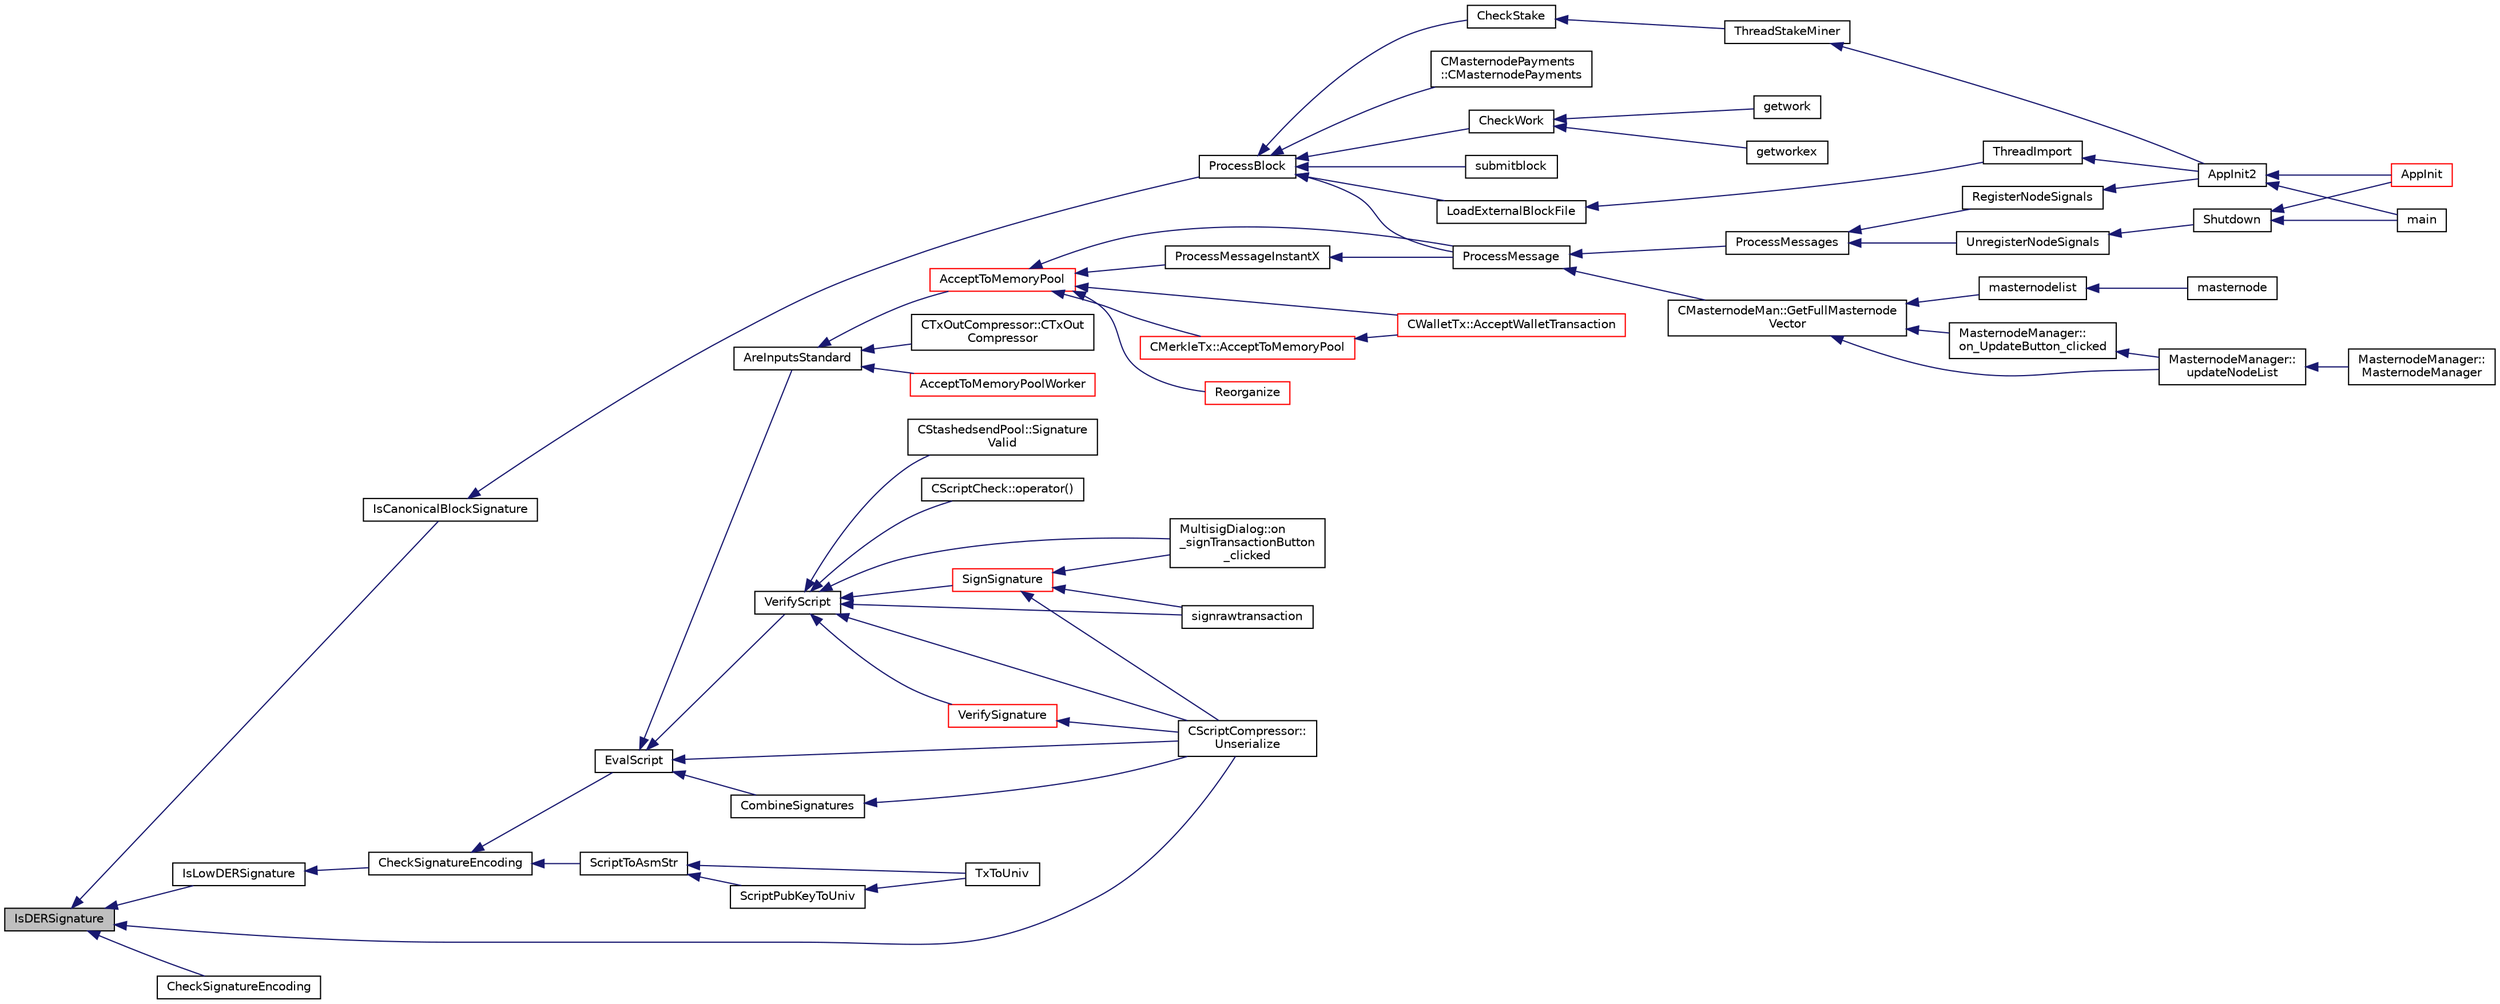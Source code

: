 digraph "IsDERSignature"
{
  edge [fontname="Helvetica",fontsize="10",labelfontname="Helvetica",labelfontsize="10"];
  node [fontname="Helvetica",fontsize="10",shape=record];
  rankdir="LR";
  Node676 [label="IsDERSignature",height=0.2,width=0.4,color="black", fillcolor="grey75", style="filled", fontcolor="black"];
  Node676 -> Node677 [dir="back",color="midnightblue",fontsize="10",style="solid",fontname="Helvetica"];
  Node677 [label="IsCanonicalBlockSignature",height=0.2,width=0.4,color="black", fillcolor="white", style="filled",URL="$df/d0a/main_8cpp.html#aec566a813e042b1991c208989c7f846d"];
  Node677 -> Node678 [dir="back",color="midnightblue",fontsize="10",style="solid",fontname="Helvetica"];
  Node678 [label="ProcessBlock",height=0.2,width=0.4,color="black", fillcolor="white", style="filled",URL="$d4/dbf/main_8h.html#a7c8a7be3439bb5e1e40548a332a3cf29"];
  Node678 -> Node679 [dir="back",color="midnightblue",fontsize="10",style="solid",fontname="Helvetica"];
  Node679 [label="LoadExternalBlockFile",height=0.2,width=0.4,color="black", fillcolor="white", style="filled",URL="$df/d0a/main_8cpp.html#afbdbbb5a1b376748e5460cbcf644a9af"];
  Node679 -> Node680 [dir="back",color="midnightblue",fontsize="10",style="solid",fontname="Helvetica"];
  Node680 [label="ThreadImport",height=0.2,width=0.4,color="black", fillcolor="white", style="filled",URL="$d4/dbf/main_8h.html#a0189c34248cd89bbbe20d4d6045bd7c9"];
  Node680 -> Node681 [dir="back",color="midnightblue",fontsize="10",style="solid",fontname="Helvetica"];
  Node681 [label="AppInit2",height=0.2,width=0.4,color="black", fillcolor="white", style="filled",URL="$d8/dc0/init_8h.html#a1a4c1bfbf6ba1db77e988b89b9cadfd3",tooltip="Initialize ion. "];
  Node681 -> Node682 [dir="back",color="midnightblue",fontsize="10",style="solid",fontname="Helvetica"];
  Node682 [label="AppInit",height=0.2,width=0.4,color="red", fillcolor="white", style="filled",URL="$d4/d35/iond_8cpp.html#ac59316b767e6984e1285f0531275286b"];
  Node681 -> Node684 [dir="back",color="midnightblue",fontsize="10",style="solid",fontname="Helvetica"];
  Node684 [label="main",height=0.2,width=0.4,color="black", fillcolor="white", style="filled",URL="$d5/d2d/ion_8cpp.html#a0ddf1224851353fc92bfbff6f499fa97"];
  Node678 -> Node685 [dir="back",color="midnightblue",fontsize="10",style="solid",fontname="Helvetica"];
  Node685 [label="ProcessMessage",height=0.2,width=0.4,color="black", fillcolor="white", style="filled",URL="$df/d0a/main_8cpp.html#a8ba92b1a4bce3c835e887a9073d17d8e"];
  Node685 -> Node686 [dir="back",color="midnightblue",fontsize="10",style="solid",fontname="Helvetica"];
  Node686 [label="ProcessMessages",height=0.2,width=0.4,color="black", fillcolor="white", style="filled",URL="$d4/dbf/main_8h.html#a196f9318f02448b85b28d612698934fd"];
  Node686 -> Node687 [dir="back",color="midnightblue",fontsize="10",style="solid",fontname="Helvetica"];
  Node687 [label="RegisterNodeSignals",height=0.2,width=0.4,color="black", fillcolor="white", style="filled",URL="$d4/dbf/main_8h.html#ab02615ff65f91d69f8d786ec900baa8a",tooltip="Register with a network node to receive its signals. "];
  Node687 -> Node681 [dir="back",color="midnightblue",fontsize="10",style="solid",fontname="Helvetica"];
  Node686 -> Node688 [dir="back",color="midnightblue",fontsize="10",style="solid",fontname="Helvetica"];
  Node688 [label="UnregisterNodeSignals",height=0.2,width=0.4,color="black", fillcolor="white", style="filled",URL="$d4/dbf/main_8h.html#a3ef0cc6e9d9d6435ee2a5569244d6ebd",tooltip="Unregister a network node. "];
  Node688 -> Node689 [dir="back",color="midnightblue",fontsize="10",style="solid",fontname="Helvetica"];
  Node689 [label="Shutdown",height=0.2,width=0.4,color="black", fillcolor="white", style="filled",URL="$d8/dc0/init_8h.html#ac5f038c2b480cf9ef5e19e3eba8dbaf9"];
  Node689 -> Node682 [dir="back",color="midnightblue",fontsize="10",style="solid",fontname="Helvetica"];
  Node689 -> Node684 [dir="back",color="midnightblue",fontsize="10",style="solid",fontname="Helvetica"];
  Node685 -> Node690 [dir="back",color="midnightblue",fontsize="10",style="solid",fontname="Helvetica"];
  Node690 [label="CMasternodeMan::GetFullMasternode\lVector",height=0.2,width=0.4,color="black", fillcolor="white", style="filled",URL="$dc/d6b/class_c_masternode_man.html#ab39e213a7601e1bef2eba1d5d63206f5"];
  Node690 -> Node691 [dir="back",color="midnightblue",fontsize="10",style="solid",fontname="Helvetica"];
  Node691 [label="MasternodeManager::\lupdateNodeList",height=0.2,width=0.4,color="black", fillcolor="white", style="filled",URL="$d9/d70/class_masternode_manager.html#a5485a8bd6ccf673027165cc1207dfae9"];
  Node691 -> Node692 [dir="back",color="midnightblue",fontsize="10",style="solid",fontname="Helvetica"];
  Node692 [label="MasternodeManager::\lMasternodeManager",height=0.2,width=0.4,color="black", fillcolor="white", style="filled",URL="$d9/d70/class_masternode_manager.html#ad18cb99065e056e6b791e2356de826bf"];
  Node690 -> Node693 [dir="back",color="midnightblue",fontsize="10",style="solid",fontname="Helvetica"];
  Node693 [label="MasternodeManager::\lon_UpdateButton_clicked",height=0.2,width=0.4,color="black", fillcolor="white", style="filled",URL="$d9/d70/class_masternode_manager.html#ae8d07b4d869e3eb09fe1be445eff0430"];
  Node693 -> Node691 [dir="back",color="midnightblue",fontsize="10",style="solid",fontname="Helvetica"];
  Node690 -> Node694 [dir="back",color="midnightblue",fontsize="10",style="solid",fontname="Helvetica"];
  Node694 [label="masternodelist",height=0.2,width=0.4,color="black", fillcolor="white", style="filled",URL="$d5/d6b/rpcstashedsend_8cpp.html#a3a7ed7e37f21eb2912afc6e776f7236c"];
  Node694 -> Node695 [dir="back",color="midnightblue",fontsize="10",style="solid",fontname="Helvetica"];
  Node695 [label="masternode",height=0.2,width=0.4,color="black", fillcolor="white", style="filled",URL="$d5/d6b/rpcstashedsend_8cpp.html#a30609e443aeb47c29ed0878d16b1b5e1"];
  Node678 -> Node696 [dir="back",color="midnightblue",fontsize="10",style="solid",fontname="Helvetica"];
  Node696 [label="CMasternodePayments\l::CMasternodePayments",height=0.2,width=0.4,color="black", fillcolor="white", style="filled",URL="$dc/d9a/class_c_masternode_payments.html#a4b9454f265a927528c881716e7649973"];
  Node678 -> Node697 [dir="back",color="midnightblue",fontsize="10",style="solid",fontname="Helvetica"];
  Node697 [label="CheckWork",height=0.2,width=0.4,color="black", fillcolor="white", style="filled",URL="$de/d13/miner_8h.html#aadd8a05aa6d8fae1c0f4daa5e971a12a",tooltip="Check mined proof-of-work block. "];
  Node697 -> Node698 [dir="back",color="midnightblue",fontsize="10",style="solid",fontname="Helvetica"];
  Node698 [label="getworkex",height=0.2,width=0.4,color="black", fillcolor="white", style="filled",URL="$d4/ddd/rpcmining_8cpp.html#aa40f86dc468a3f2ef4a3bba99e20a069"];
  Node697 -> Node699 [dir="back",color="midnightblue",fontsize="10",style="solid",fontname="Helvetica"];
  Node699 [label="getwork",height=0.2,width=0.4,color="black", fillcolor="white", style="filled",URL="$d4/ddd/rpcmining_8cpp.html#a356be62c93d38267a7da9e1cb644d547"];
  Node678 -> Node700 [dir="back",color="midnightblue",fontsize="10",style="solid",fontname="Helvetica"];
  Node700 [label="CheckStake",height=0.2,width=0.4,color="black", fillcolor="white", style="filled",URL="$de/d13/miner_8h.html#a68be4bcfa03b86095641eac5ca996fed",tooltip="Check mined proof-of-stake block. "];
  Node700 -> Node701 [dir="back",color="midnightblue",fontsize="10",style="solid",fontname="Helvetica"];
  Node701 [label="ThreadStakeMiner",height=0.2,width=0.4,color="black", fillcolor="white", style="filled",URL="$d6/de3/miner_8cpp.html#a31faece5ef0e403969b3d3debd79b352"];
  Node701 -> Node681 [dir="back",color="midnightblue",fontsize="10",style="solid",fontname="Helvetica"];
  Node678 -> Node702 [dir="back",color="midnightblue",fontsize="10",style="solid",fontname="Helvetica"];
  Node702 [label="submitblock",height=0.2,width=0.4,color="black", fillcolor="white", style="filled",URL="$d4/ddd/rpcmining_8cpp.html#a6fc1aa077add8cb1c74207056616134d"];
  Node676 -> Node703 [dir="back",color="midnightblue",fontsize="10",style="solid",fontname="Helvetica"];
  Node703 [label="IsLowDERSignature",height=0.2,width=0.4,color="black", fillcolor="white", style="filled",URL="$dd/d0f/script_8cpp.html#a0fd00c3aff80aafc124933b1c789c660"];
  Node703 -> Node704 [dir="back",color="midnightblue",fontsize="10",style="solid",fontname="Helvetica"];
  Node704 [label="CheckSignatureEncoding",height=0.2,width=0.4,color="black", fillcolor="white", style="filled",URL="$dd/d0f/script_8cpp.html#a12d14b6b219e70fe8e9a34cf6ea29c7c"];
  Node704 -> Node705 [dir="back",color="midnightblue",fontsize="10",style="solid",fontname="Helvetica"];
  Node705 [label="ScriptToAsmStr",height=0.2,width=0.4,color="black", fillcolor="white", style="filled",URL="$d5/d2e/core__write_8cpp.html#a97f55ea967c54b81091af210145b128b",tooltip="Create the assembly string representation of a CScript object. "];
  Node705 -> Node706 [dir="back",color="midnightblue",fontsize="10",style="solid",fontname="Helvetica"];
  Node706 [label="ScriptPubKeyToUniv",height=0.2,width=0.4,color="black", fillcolor="white", style="filled",URL="$d5/d2e/core__write_8cpp.html#a4a51bf7268adbdcd58e7af445ea4db61"];
  Node706 -> Node707 [dir="back",color="midnightblue",fontsize="10",style="solid",fontname="Helvetica"];
  Node707 [label="TxToUniv",height=0.2,width=0.4,color="black", fillcolor="white", style="filled",URL="$d5/d2e/core__write_8cpp.html#aeb901ca565e3df0e3bc0c9863ad8f53a"];
  Node705 -> Node707 [dir="back",color="midnightblue",fontsize="10",style="solid",fontname="Helvetica"];
  Node704 -> Node708 [dir="back",color="midnightblue",fontsize="10",style="solid",fontname="Helvetica"];
  Node708 [label="EvalScript",height=0.2,width=0.4,color="black", fillcolor="white", style="filled",URL="$de/d7f/script_8h.html#a7f55c113b0164f50f214d94996b6b02a"];
  Node708 -> Node709 [dir="back",color="midnightblue",fontsize="10",style="solid",fontname="Helvetica"];
  Node709 [label="AreInputsStandard",height=0.2,width=0.4,color="black", fillcolor="white", style="filled",URL="$d4/dbf/main_8h.html#a29901e539b487e09c90ff90c7560bd9d",tooltip="Check for standard transaction types. "];
  Node709 -> Node710 [dir="back",color="midnightblue",fontsize="10",style="solid",fontname="Helvetica"];
  Node710 [label="AcceptToMemoryPool",height=0.2,width=0.4,color="red", fillcolor="white", style="filled",URL="$d4/dbf/main_8h.html#addea0e425b693b4c1be712c3ead94568",tooltip="(try to) add transaction to memory pool "];
  Node710 -> Node711 [dir="back",color="midnightblue",fontsize="10",style="solid",fontname="Helvetica"];
  Node711 [label="ProcessMessageInstantX",height=0.2,width=0.4,color="black", fillcolor="white", style="filled",URL="$d6/d5f/instantx_8h.html#aa516cb499ead2691d8ab216a499db5d0"];
  Node711 -> Node685 [dir="back",color="midnightblue",fontsize="10",style="solid",fontname="Helvetica"];
  Node710 -> Node712 [dir="back",color="midnightblue",fontsize="10",style="solid",fontname="Helvetica"];
  Node712 [label="CMerkleTx::AcceptToMemoryPool",height=0.2,width=0.4,color="red", fillcolor="white", style="filled",URL="$d1/dff/class_c_merkle_tx.html#a61126e811a53b941b3efdf5a4e83db90"];
  Node712 -> Node713 [dir="back",color="midnightblue",fontsize="10",style="solid",fontname="Helvetica"];
  Node713 [label="CWalletTx::AcceptWalletTransaction",height=0.2,width=0.4,color="red", fillcolor="white", style="filled",URL="$d6/d53/class_c_wallet_tx.html#af6d1a5a731bb69e1d94de84eb6fd15a5"];
  Node710 -> Node713 [dir="back",color="midnightblue",fontsize="10",style="solid",fontname="Helvetica"];
  Node710 -> Node739 [dir="back",color="midnightblue",fontsize="10",style="solid",fontname="Helvetica"];
  Node739 [label="Reorganize",height=0.2,width=0.4,color="red", fillcolor="white", style="filled",URL="$df/d0a/main_8cpp.html#ad8e09920f5a3ce2670c5efa26ef65227"];
  Node710 -> Node685 [dir="back",color="midnightblue",fontsize="10",style="solid",fontname="Helvetica"];
  Node709 -> Node777 [dir="back",color="midnightblue",fontsize="10",style="solid",fontname="Helvetica"];
  Node777 [label="CTxOutCompressor::CTxOut\lCompressor",height=0.2,width=0.4,color="black", fillcolor="white", style="filled",URL="$d9/d8d/class_c_tx_out_compressor.html#a38ef1033989cd003de65598620d15cea"];
  Node709 -> Node778 [dir="back",color="midnightblue",fontsize="10",style="solid",fontname="Helvetica"];
  Node778 [label="AcceptToMemoryPoolWorker",height=0.2,width=0.4,color="red", fillcolor="white", style="filled",URL="$dd/d7d/validation_8cpp.html#a274b0623037c72315662a07ecf760176"];
  Node708 -> Node789 [dir="back",color="midnightblue",fontsize="10",style="solid",fontname="Helvetica"];
  Node789 [label="VerifyScript",height=0.2,width=0.4,color="black", fillcolor="white", style="filled",URL="$de/d7f/script_8h.html#a995f521b6ca4a8bfbd02d4cfe226feb6"];
  Node789 -> Node790 [dir="back",color="midnightblue",fontsize="10",style="solid",fontname="Helvetica"];
  Node790 [label="MultisigDialog::on\l_signTransactionButton\l_clicked",height=0.2,width=0.4,color="black", fillcolor="white", style="filled",URL="$d4/df4/class_multisig_dialog.html#ad277ce76887dfbbec511486d3c1d2bc4"];
  Node789 -> Node791 [dir="back",color="midnightblue",fontsize="10",style="solid",fontname="Helvetica"];
  Node791 [label="signrawtransaction",height=0.2,width=0.4,color="black", fillcolor="white", style="filled",URL="$dc/da8/rpcrawtransaction_8cpp.html#aa0d151e35c0ad5ec82df451a833aeadb"];
  Node789 -> Node792 [dir="back",color="midnightblue",fontsize="10",style="solid",fontname="Helvetica"];
  Node792 [label="SignSignature",height=0.2,width=0.4,color="red", fillcolor="white", style="filled",URL="$de/d7f/script_8h.html#aca7dc730fd42e706b2c912ba32b65a36"];
  Node792 -> Node790 [dir="back",color="midnightblue",fontsize="10",style="solid",fontname="Helvetica"];
  Node792 -> Node791 [dir="back",color="midnightblue",fontsize="10",style="solid",fontname="Helvetica"];
  Node792 -> Node794 [dir="back",color="midnightblue",fontsize="10",style="solid",fontname="Helvetica"];
  Node794 [label="CScriptCompressor::\lUnserialize",height=0.2,width=0.4,color="black", fillcolor="white", style="filled",URL="$d3/dfb/class_c_script_compressor.html#a016fa6e3d2735d95fcf773271da073d5"];
  Node789 -> Node804 [dir="back",color="midnightblue",fontsize="10",style="solid",fontname="Helvetica"];
  Node804 [label="VerifySignature",height=0.2,width=0.4,color="red", fillcolor="white", style="filled",URL="$de/d7f/script_8h.html#a3bebacccf5ed6d80e80889b65830f893"];
  Node804 -> Node794 [dir="back",color="midnightblue",fontsize="10",style="solid",fontname="Helvetica"];
  Node789 -> Node794 [dir="back",color="midnightblue",fontsize="10",style="solid",fontname="Helvetica"];
  Node789 -> Node843 [dir="back",color="midnightblue",fontsize="10",style="solid",fontname="Helvetica"];
  Node843 [label="CStashedsendPool::Signature\lValid",height=0.2,width=0.4,color="black", fillcolor="white", style="filled",URL="$dd/d8a/class_c_stashedsend_pool.html#aac0148eb0e63ce636545a18522f7f59b",tooltip="Check to make sure a signature matches an input in the pool. "];
  Node789 -> Node844 [dir="back",color="midnightblue",fontsize="10",style="solid",fontname="Helvetica"];
  Node844 [label="CScriptCheck::operator()",height=0.2,width=0.4,color="black", fillcolor="white", style="filled",URL="$df/d12/class_c_script_check.html#a108d4c713338308be3867ed4e65b80c5"];
  Node708 -> Node845 [dir="back",color="midnightblue",fontsize="10",style="solid",fontname="Helvetica"];
  Node845 [label="CombineSignatures",height=0.2,width=0.4,color="black", fillcolor="white", style="filled",URL="$de/d7f/script_8h.html#af2e061fe8f5ec7708f28db4628ff5c10"];
  Node845 -> Node794 [dir="back",color="midnightblue",fontsize="10",style="solid",fontname="Helvetica"];
  Node708 -> Node794 [dir="back",color="midnightblue",fontsize="10",style="solid",fontname="Helvetica"];
  Node676 -> Node846 [dir="back",color="midnightblue",fontsize="10",style="solid",fontname="Helvetica"];
  Node846 [label="CheckSignatureEncoding",height=0.2,width=0.4,color="black", fillcolor="white", style="filled",URL="$dd/d0f/script_8cpp.html#ad60b32eb5715399a3471c9d9070e2140"];
  Node676 -> Node794 [dir="back",color="midnightblue",fontsize="10",style="solid",fontname="Helvetica"];
}
